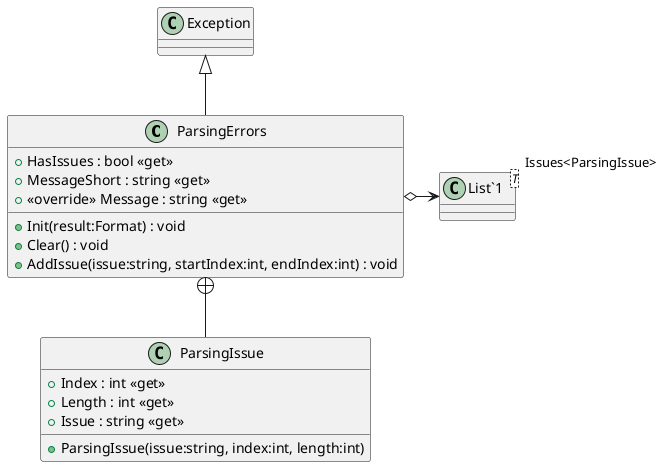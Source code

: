 @startuml
class ParsingErrors {
    + Init(result:Format) : void
    + Clear() : void
    + HasIssues : bool <<get>>
    + MessageShort : string <<get>>
    + <<override>> Message : string <<get>>
    + AddIssue(issue:string, startIndex:int, endIndex:int) : void
}
class "List`1"<T> {
}
class ParsingIssue {
    + ParsingIssue(issue:string, index:int, length:int)
    + Index : int <<get>>
    + Length : int <<get>>
    + Issue : string <<get>>
}
Exception <|-- ParsingErrors
ParsingErrors o-> "Issues<ParsingIssue>" "List`1"
ParsingErrors +-- ParsingIssue
@enduml
